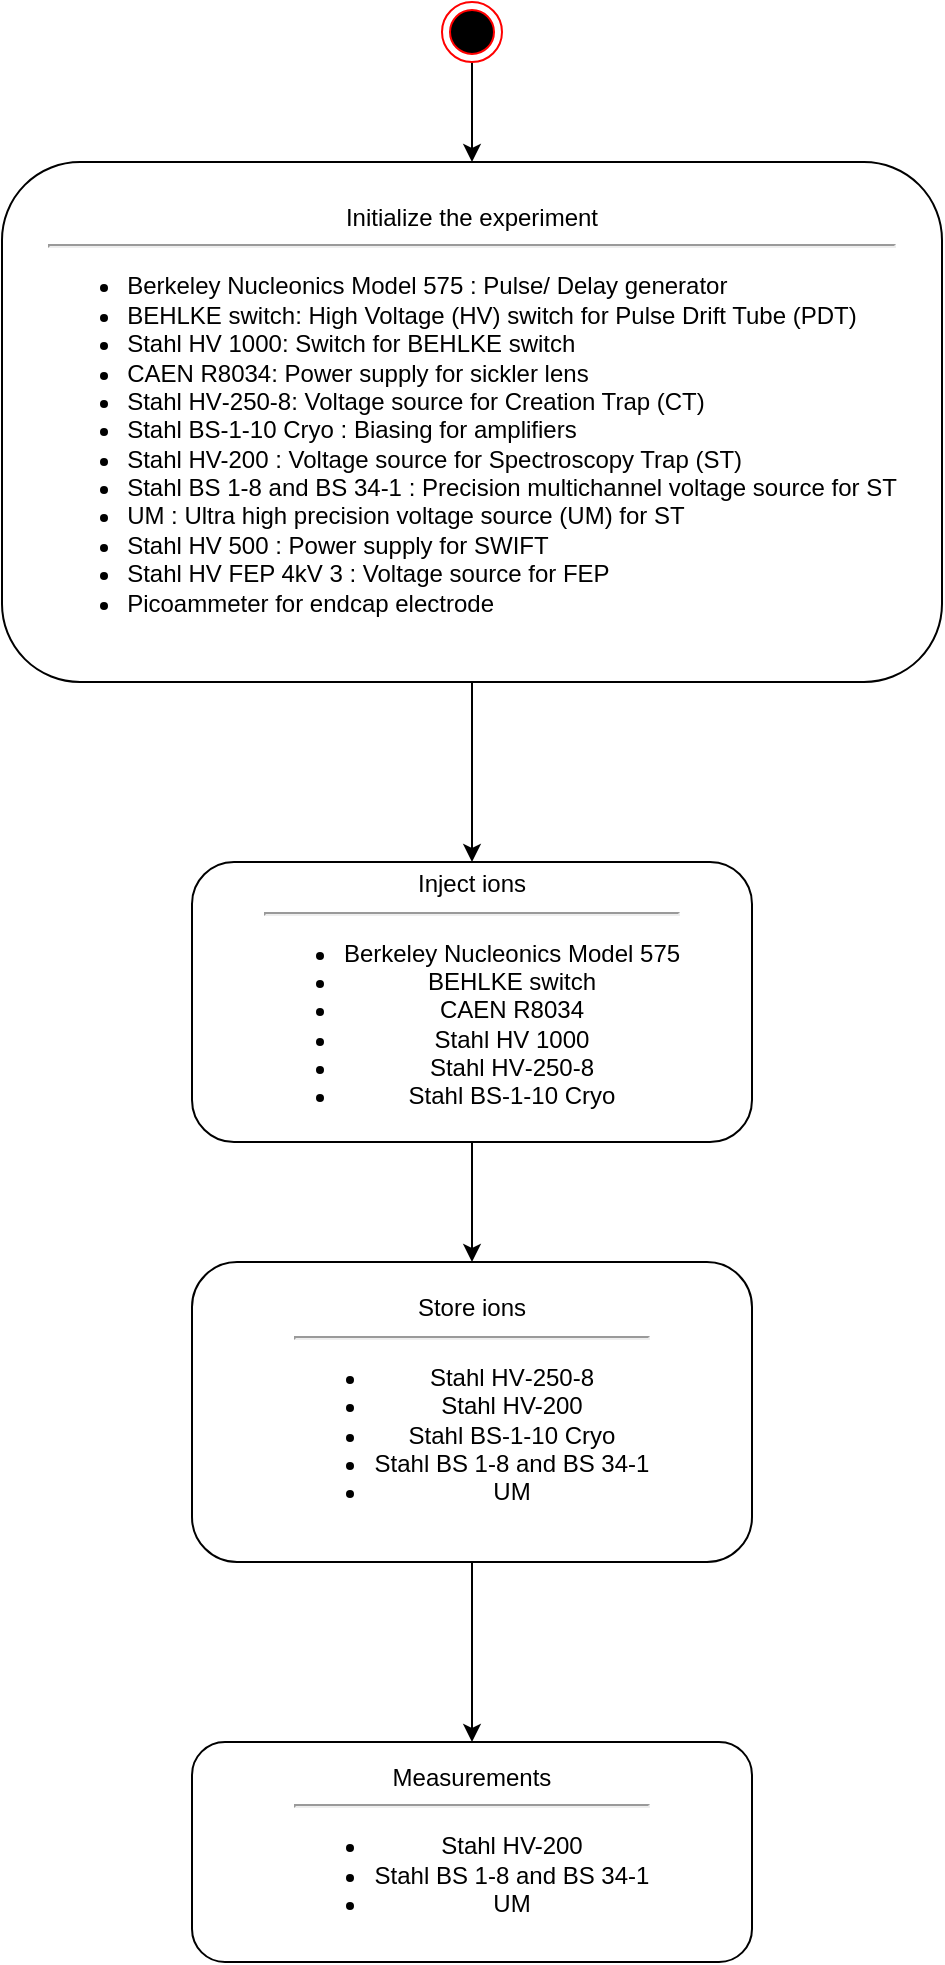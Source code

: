<mxfile version="26.0.10">
  <diagram id="C5RBs43oDa-KdzZeNtuy" name="Page-1">
    <mxGraphModel dx="1290" dy="1726" grid="1" gridSize="10" guides="1" tooltips="1" connect="1" arrows="1" fold="1" page="1" pageScale="1" pageWidth="827" pageHeight="1169" math="0" shadow="0">
      <root>
        <mxCell id="WIyWlLk6GJQsqaUBKTNV-0" />
        <mxCell id="WIyWlLk6GJQsqaUBKTNV-1" parent="WIyWlLk6GJQsqaUBKTNV-0" />
        <mxCell id="w3oDjt0MCiLCRGM7U3Oa-0" style="edgeStyle=orthogonalEdgeStyle;rounded=0;orthogonalLoop=1;jettySize=auto;html=1;exitX=0.5;exitY=1;exitDx=0;exitDy=0;entryX=0.5;entryY=0;entryDx=0;entryDy=0;" edge="1" parent="WIyWlLk6GJQsqaUBKTNV-1" source="w3oDjt0MCiLCRGM7U3Oa-1" target="w3oDjt0MCiLCRGM7U3Oa-5">
          <mxGeometry relative="1" as="geometry" />
        </mxCell>
        <mxCell id="w3oDjt0MCiLCRGM7U3Oa-1" value="&lt;div&gt;Initialize the experiment&lt;/div&gt;&lt;div&gt;&lt;hr&gt;&lt;ul&gt;&lt;li style=&quot;text-align: left;&quot;&gt;&lt;span style=&quot;background-color: transparent;&quot;&gt;Berkeley Nucleonics Model 575 : Pulse/ Delay generator&lt;/span&gt;&lt;/li&gt;&lt;li style=&quot;text-align: left;&quot;&gt;BEHLKE switch: High Voltage (HV) switch for Pulse Drift Tube (PDT)&lt;/li&gt;&lt;li style=&quot;text-align: left;&quot;&gt;&lt;span style=&quot;background-color: transparent;&quot;&gt;Stahl HV 1000:&amp;nbsp;&lt;/span&gt;Switch for BEHLKE switch&lt;/li&gt;&lt;li style=&quot;text-align: left;&quot;&gt;CAEN R8034: Power supply for sickler lens&lt;/li&gt;&lt;li style=&quot;text-align: left;&quot;&gt;&lt;span style=&quot;background-color: transparent; color: light-dark(rgb(0, 0, 0), rgb(255, 255, 255));&quot;&gt;Stahl HV‐250‐8: Voltage source for Creation Trap (CT)&lt;/span&gt;&lt;/li&gt;&lt;li style=&quot;text-align: left;&quot;&gt;Stahl BS-1-10 Cryo :&amp;nbsp;Biasing for amplifiers&lt;/li&gt;&lt;span style=&quot;background-color: transparent;&quot;&gt;&lt;/span&gt;&lt;li style=&quot;text-align: left;&quot;&gt;Stahl HV-200 : Voltage source for Spectroscopy Trap (ST)&lt;/li&gt;&lt;li style=&quot;text-align: left;&quot;&gt;Stahl BS 1-8 and BS 34-1 :&amp;nbsp;Precision multichannel voltage source for ST&lt;/li&gt;&lt;li style=&quot;text-align: left;&quot;&gt;UM : Ultra high precision voltage source (UM) for ST&lt;/li&gt;&lt;li style=&quot;text-align: left;&quot;&gt;Stahl HV 500 :&amp;nbsp;Power supply for SWIFT&lt;/li&gt;&lt;li style=&quot;text-align: left;&quot;&gt;&lt;span style=&quot;background-color: transparent; color: light-dark(rgb(0, 0, 0), rgb(255, 255, 255));&quot;&gt;Stahl HV FEP 4kV 3 :&amp;nbsp;&lt;/span&gt;Voltage source for FEP&lt;/li&gt;&lt;li style=&quot;text-align: left;&quot;&gt;Picoammeter for endcap electrode&lt;/li&gt;&lt;/ul&gt;&lt;/div&gt;" style="rounded=1;whiteSpace=wrap;html=1;" vertex="1" parent="WIyWlLk6GJQsqaUBKTNV-1">
          <mxGeometry x="115" y="20" width="470" height="260" as="geometry" />
        </mxCell>
        <mxCell id="w3oDjt0MCiLCRGM7U3Oa-2" value="" style="edgeStyle=orthogonalEdgeStyle;rounded=0;orthogonalLoop=1;jettySize=auto;html=1;" edge="1" parent="WIyWlLk6GJQsqaUBKTNV-1" source="w3oDjt0MCiLCRGM7U3Oa-3" target="w3oDjt0MCiLCRGM7U3Oa-1">
          <mxGeometry relative="1" as="geometry" />
        </mxCell>
        <mxCell id="w3oDjt0MCiLCRGM7U3Oa-3" value="" style="ellipse;html=1;shape=endState;fillColor=#000000;strokeColor=#ff0000;" vertex="1" parent="WIyWlLk6GJQsqaUBKTNV-1">
          <mxGeometry x="335" y="-60" width="30" height="30" as="geometry" />
        </mxCell>
        <mxCell id="w3oDjt0MCiLCRGM7U3Oa-4" style="edgeStyle=orthogonalEdgeStyle;rounded=0;orthogonalLoop=1;jettySize=auto;html=1;exitX=0.5;exitY=1;exitDx=0;exitDy=0;entryX=0.5;entryY=0;entryDx=0;entryDy=0;" edge="1" parent="WIyWlLk6GJQsqaUBKTNV-1" source="w3oDjt0MCiLCRGM7U3Oa-5" target="w3oDjt0MCiLCRGM7U3Oa-7">
          <mxGeometry relative="1" as="geometry" />
        </mxCell>
        <mxCell id="w3oDjt0MCiLCRGM7U3Oa-5" value="&lt;div&gt;Inject ions&lt;/div&gt;&lt;div&gt;&lt;hr&gt;&lt;div align=&quot;center&quot;&gt;&lt;ul&gt;&lt;li&gt;&lt;span style=&quot;background-color: transparent;&quot;&gt;Berkeley Nucleonics Model 575&lt;/span&gt;&lt;/li&gt;&lt;li&gt;&lt;span style=&quot;background-color: transparent;&quot;&gt;&lt;span style=&quot;text-align: left;&quot;&gt;BEHLKE switch&lt;/span&gt;&lt;/span&gt;&lt;/li&gt;&lt;li&gt;&lt;span style=&quot;background-color: transparent;&quot;&gt;CAEN R8034&lt;/span&gt;&lt;/li&gt;&lt;li&gt;&lt;span style=&quot;text-align: left;&quot;&gt;Stahl HV 1000&lt;/span&gt;&lt;/li&gt;&lt;li&gt;Stahl HV‐250‐8&lt;/li&gt;&lt;li&gt;&lt;span style=&quot;text-align: left;&quot;&gt;Stahl BS-1-10 Cryo&lt;/span&gt;&lt;/li&gt;&lt;/ul&gt;&lt;/div&gt;&lt;/div&gt;" style="rounded=1;whiteSpace=wrap;html=1;" vertex="1" parent="WIyWlLk6GJQsqaUBKTNV-1">
          <mxGeometry x="210" y="370" width="280" height="140" as="geometry" />
        </mxCell>
        <mxCell id="w3oDjt0MCiLCRGM7U3Oa-6" style="edgeStyle=orthogonalEdgeStyle;rounded=0;orthogonalLoop=1;jettySize=auto;html=1;exitX=0.5;exitY=1;exitDx=0;exitDy=0;entryX=0.5;entryY=0;entryDx=0;entryDy=0;" edge="1" parent="WIyWlLk6GJQsqaUBKTNV-1" source="w3oDjt0MCiLCRGM7U3Oa-7" target="w3oDjt0MCiLCRGM7U3Oa-8">
          <mxGeometry relative="1" as="geometry" />
        </mxCell>
        <mxCell id="w3oDjt0MCiLCRGM7U3Oa-7" value="&lt;div&gt;Store ions&lt;/div&gt;&lt;div&gt;&lt;hr&gt;&lt;div align=&quot;center&quot;&gt;&lt;ul&gt;&lt;li&gt;&lt;span style=&quot;background-color: transparent; color: light-dark(rgb(0, 0, 0), rgb(255, 255, 255));&quot;&gt;&lt;span style=&quot;text-align: left;&quot;&gt;Stahl HV‐250‐8&lt;/span&gt;&lt;/span&gt;&lt;/li&gt;&lt;li&gt;&lt;span style=&quot;background-color: transparent; color: light-dark(rgb(0, 0, 0), rgb(255, 255, 255));&quot;&gt;&lt;span style=&quot;text-align: left;&quot;&gt;Stahl HV-200&lt;/span&gt;&lt;/span&gt;&lt;/li&gt;&lt;li&gt;&lt;span style=&quot;background-color: transparent; color: light-dark(rgb(0, 0, 0), rgb(255, 255, 255));&quot;&gt;Stahl BS-1-10 Cryo&lt;/span&gt;&lt;/li&gt;&lt;li&gt;&lt;span style=&quot;background-color: transparent;&quot;&gt;Stahl BS 1-8 and BS 34-1&lt;/span&gt;&lt;/li&gt;&lt;li&gt;&lt;span style=&quot;background-color: transparent;&quot;&gt;UM&lt;/span&gt;&lt;/li&gt;&lt;/ul&gt;&lt;/div&gt;&lt;/div&gt;" style="rounded=1;whiteSpace=wrap;html=1;" vertex="1" parent="WIyWlLk6GJQsqaUBKTNV-1">
          <mxGeometry x="210" y="570" width="280" height="150" as="geometry" />
        </mxCell>
        <mxCell id="w3oDjt0MCiLCRGM7U3Oa-8" value="&lt;div&gt;Measurements&lt;/div&gt;&lt;div&gt;&lt;hr&gt;&lt;div align=&quot;center&quot;&gt;&lt;ul&gt;&lt;li&gt;&lt;span style=&quot;background-color: transparent; color: light-dark(rgb(0, 0, 0), rgb(255, 255, 255));&quot;&gt;&lt;span style=&quot;text-align: left;&quot;&gt;Stahl HV-200&lt;/span&gt;&lt;/span&gt;&lt;/li&gt;&lt;li&gt;&lt;span style=&quot;text-align: left;&quot;&gt;Stahl BS 1-8 and BS 34-1&lt;/span&gt;&lt;/li&gt;&lt;li&gt;&lt;span style=&quot;text-align: left;&quot;&gt;UM&lt;/span&gt;&lt;/li&gt;&lt;/ul&gt;&lt;/div&gt;&lt;/div&gt;" style="rounded=1;whiteSpace=wrap;html=1;" vertex="1" parent="WIyWlLk6GJQsqaUBKTNV-1">
          <mxGeometry x="210" y="810" width="280" height="110" as="geometry" />
        </mxCell>
        <mxCell id="w3oDjt0MCiLCRGM7U3Oa-9" style="edgeStyle=orthogonalEdgeStyle;rounded=0;orthogonalLoop=1;jettySize=auto;html=1;exitX=0.5;exitY=1;exitDx=0;exitDy=0;" edge="1" parent="WIyWlLk6GJQsqaUBKTNV-1" source="w3oDjt0MCiLCRGM7U3Oa-5" target="w3oDjt0MCiLCRGM7U3Oa-5">
          <mxGeometry relative="1" as="geometry" />
        </mxCell>
        <mxCell id="w3oDjt0MCiLCRGM7U3Oa-10" style="edgeStyle=orthogonalEdgeStyle;rounded=0;orthogonalLoop=1;jettySize=auto;html=1;exitX=0.5;exitY=1;exitDx=0;exitDy=0;" edge="1" parent="WIyWlLk6GJQsqaUBKTNV-1" source="w3oDjt0MCiLCRGM7U3Oa-5" target="w3oDjt0MCiLCRGM7U3Oa-5">
          <mxGeometry relative="1" as="geometry" />
        </mxCell>
      </root>
    </mxGraphModel>
  </diagram>
</mxfile>
